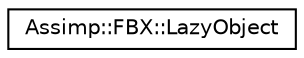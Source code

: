digraph "Graphical Class Hierarchy"
{
  edge [fontname="Helvetica",fontsize="10",labelfontname="Helvetica",labelfontsize="10"];
  node [fontname="Helvetica",fontsize="10",shape=record];
  rankdir="LR";
  Node1 [label="Assimp::FBX::LazyObject",height=0.2,width=0.4,color="black", fillcolor="white", style="filled",URL="$class_assimp_1_1_f_b_x_1_1_lazy_object.html"];
}

